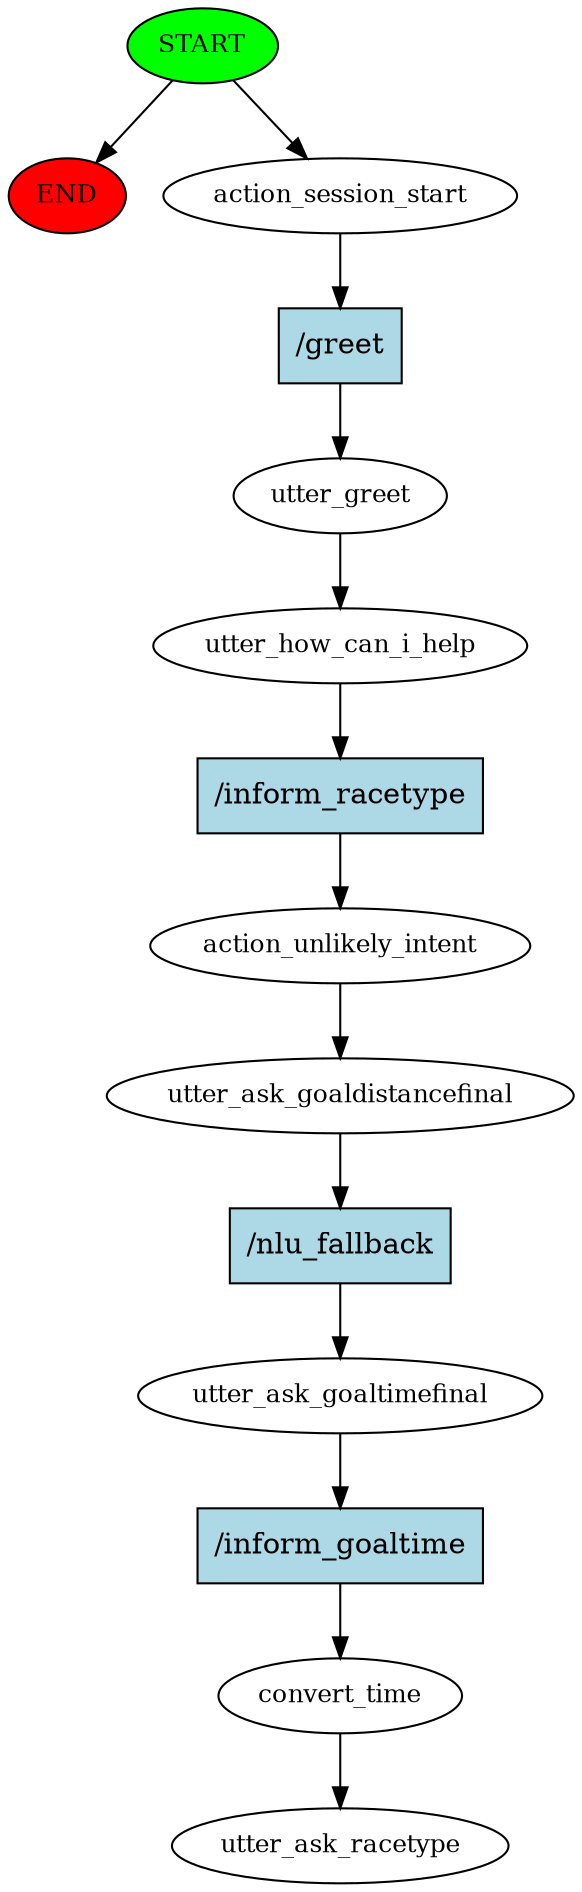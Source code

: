 digraph  {
0 [class="start active", fillcolor=green, fontsize=12, label=START, style=filled];
"-1" [class=end, fillcolor=red, fontsize=12, label=END, style=filled];
1 [class=active, fontsize=12, label=action_session_start];
2 [class=active, fontsize=12, label=utter_greet];
3 [class=active, fontsize=12, label=utter_how_can_i_help];
4 [class=active, fontsize=12, label=action_unlikely_intent];
5 [class=active, fontsize=12, label=utter_ask_goaldistancefinal];
6 [class=active, fontsize=12, label=utter_ask_goaltimefinal];
7 [class=active, fontsize=12, label=convert_time];
8 [class="dashed active", fontsize=12, label=utter_ask_racetype];
9 [class="intent active", fillcolor=lightblue, label="/greet", shape=rect, style=filled];
10 [class="intent active", fillcolor=lightblue, label="/inform_racetype", shape=rect, style=filled];
11 [class="intent active", fillcolor=lightblue, label="/nlu_fallback", shape=rect, style=filled];
12 [class="intent active", fillcolor=lightblue, label="/inform_goaltime", shape=rect, style=filled];
0 -> "-1"  [class="", key=NONE, label=""];
0 -> 1  [class=active, key=NONE, label=""];
1 -> 9  [class=active, key=0];
2 -> 3  [class=active, key=NONE, label=""];
3 -> 10  [class=active, key=0];
4 -> 5  [class=active, key=NONE, label=""];
5 -> 11  [class=active, key=0];
6 -> 12  [class=active, key=0];
7 -> 8  [class=active, key=NONE, label=""];
9 -> 2  [class=active, key=0];
10 -> 4  [class=active, key=0];
11 -> 6  [class=active, key=0];
12 -> 7  [class=active, key=0];
}

